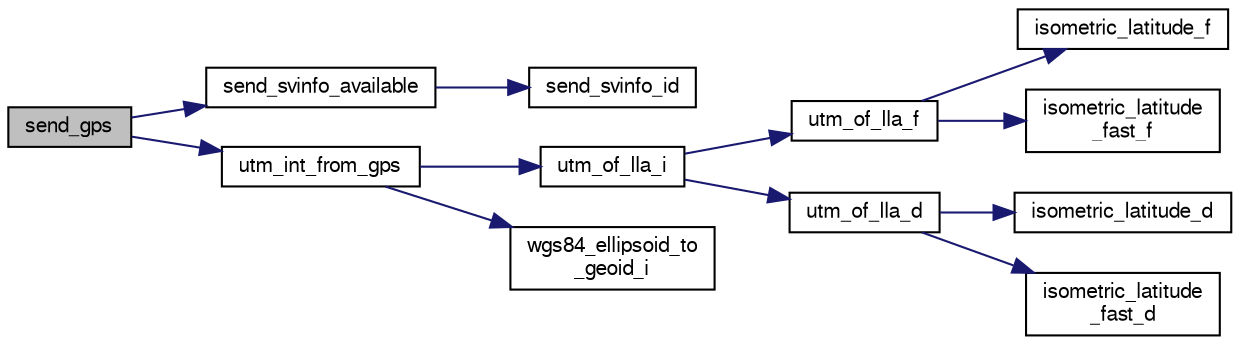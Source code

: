 digraph "send_gps"
{
  edge [fontname="FreeSans",fontsize="10",labelfontname="FreeSans",labelfontsize="10"];
  node [fontname="FreeSans",fontsize="10",shape=record];
  rankdir="LR";
  Node1 [label="send_gps",height=0.2,width=0.4,color="black", fillcolor="grey75", style="filled", fontcolor="black"];
  Node1 -> Node2 [color="midnightblue",fontsize="10",style="solid",fontname="FreeSans"];
  Node2 [label="send_svinfo_available",height=0.2,width=0.4,color="black", fillcolor="white", style="filled",URL="$gps_8c.html#a7eb08958254a390bf626ecfd6dbf37de",tooltip="send SVINFO message if updated. "];
  Node2 -> Node3 [color="midnightblue",fontsize="10",style="solid",fontname="FreeSans"];
  Node3 [label="send_svinfo_id",height=0.2,width=0.4,color="black", fillcolor="white", style="filled",URL="$gps_8c.html#a938ba23671abdae703d2b14b930b55b8"];
  Node1 -> Node4 [color="midnightblue",fontsize="10",style="solid",fontname="FreeSans"];
  Node4 [label="utm_int_from_gps",height=0.2,width=0.4,color="black", fillcolor="white", style="filled",URL="$gps_8c.html#a4fff1fd94429e7d036ba27af86a8c5ed",tooltip="Convenience function to get utm position in int from GPS structure. "];
  Node4 -> Node5 [color="midnightblue",fontsize="10",style="solid",fontname="FreeSans"];
  Node5 [label="utm_of_lla_i",height=0.2,width=0.4,color="black", fillcolor="white", style="filled",URL="$group__math__geodetic__int.html#gad84470d73cce3f4d1c54bf579239849c",tooltip="Convert a LLA to UTM. "];
  Node5 -> Node6 [color="midnightblue",fontsize="10",style="solid",fontname="FreeSans"];
  Node6 [label="utm_of_lla_f",height=0.2,width=0.4,color="black", fillcolor="white", style="filled",URL="$pprz__geodetic__float_8c.html#af99d4775df518f30b741b49c26eceedd"];
  Node6 -> Node7 [color="midnightblue",fontsize="10",style="solid",fontname="FreeSans"];
  Node7 [label="isometric_latitude_f",height=0.2,width=0.4,color="black", fillcolor="white", style="filled",URL="$pprz__geodetic__float_8c.html#a25c5bd31de0ea0d0caf14a0d217ad3ea"];
  Node6 -> Node8 [color="midnightblue",fontsize="10",style="solid",fontname="FreeSans"];
  Node8 [label="isometric_latitude\l_fast_f",height=0.2,width=0.4,color="black", fillcolor="white", style="filled",URL="$pprz__geodetic__float_8c.html#a21ea1b369f7d4abd984fb89c488dde24"];
  Node5 -> Node9 [color="midnightblue",fontsize="10",style="solid",fontname="FreeSans"];
  Node9 [label="utm_of_lla_d",height=0.2,width=0.4,color="black", fillcolor="white", style="filled",URL="$group__math__geodetic__double.html#ga9d76a215409f6f6bfcfe8214d6398250"];
  Node9 -> Node10 [color="midnightblue",fontsize="10",style="solid",fontname="FreeSans"];
  Node10 [label="isometric_latitude_d",height=0.2,width=0.4,color="black", fillcolor="white", style="filled",URL="$pprz__geodetic__double_8c.html#a4e6981a579464b9dcb9a7ea51bd184b0"];
  Node9 -> Node11 [color="midnightblue",fontsize="10",style="solid",fontname="FreeSans"];
  Node11 [label="isometric_latitude\l_fast_d",height=0.2,width=0.4,color="black", fillcolor="white", style="filled",URL="$pprz__geodetic__double_8c.html#ab041f54d7a1272975623da5aaa67a39b"];
  Node4 -> Node12 [color="midnightblue",fontsize="10",style="solid",fontname="FreeSans"];
  Node12 [label="wgs84_ellipsoid_to\l_geoid_i",height=0.2,width=0.4,color="black", fillcolor="white", style="filled",URL="$group__math__geodetic__wgs84.html#ga8a5f4f94c58a37c5d62b6d80ed0653c6",tooltip="Get WGS84 ellipsoid/geoid separation. "];
}

